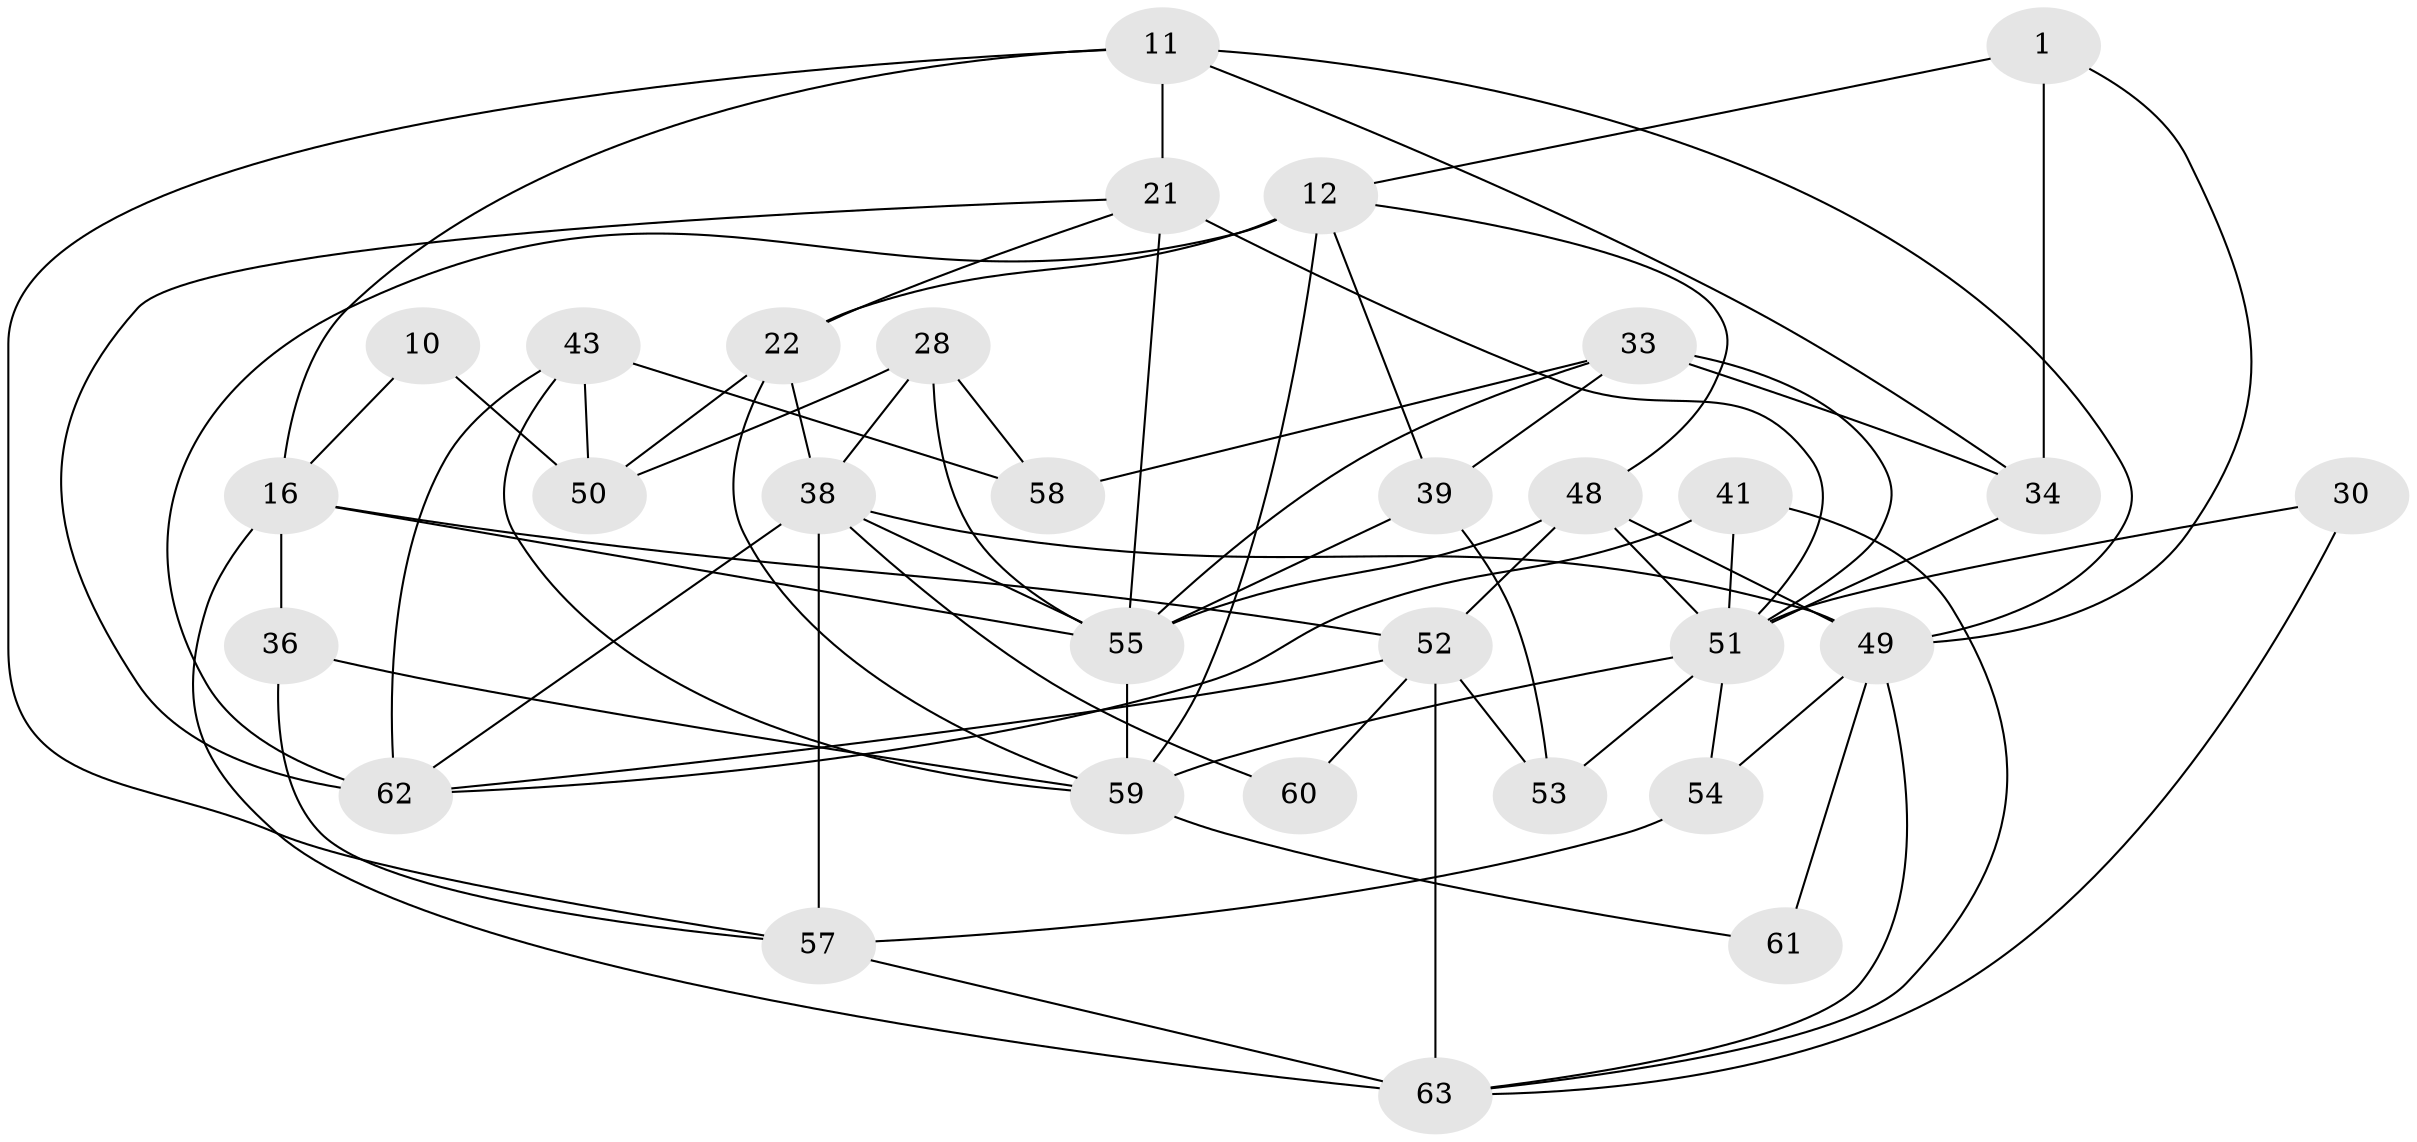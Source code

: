// original degree distribution, {3: 0.2698412698412698, 5: 0.23809523809523808, 2: 0.1111111111111111, 6: 0.07936507936507936, 4: 0.2698412698412698, 7: 0.031746031746031744}
// Generated by graph-tools (version 1.1) at 2025/48/03/09/25 04:48:55]
// undirected, 31 vertices, 72 edges
graph export_dot {
graph [start="1"]
  node [color=gray90,style=filled];
  1;
  10;
  11;
  12;
  16 [super="+3+5"];
  21 [super="+2+13"];
  22 [super="+19"];
  28;
  30;
  33 [super="+14+29"];
  34 [super="+32"];
  36;
  38 [super="+26"];
  39 [super="+17"];
  41;
  43 [super="+35"];
  48 [super="+44"];
  49 [super="+24"];
  50 [super="+45"];
  51 [super="+25+40"];
  52 [super="+37"];
  53;
  54;
  55 [super="+31+42"];
  57;
  58;
  59 [super="+47+9"];
  60;
  61;
  62 [super="+6+56"];
  63 [super="+46"];
  1 -- 49;
  1 -- 12;
  1 -- 34;
  10 -- 50;
  10 -- 16;
  11 -- 57;
  11 -- 34;
  11 -- 49 [weight=2];
  11 -- 16;
  11 -- 21 [weight=2];
  12 -- 59;
  12 -- 22;
  12 -- 39;
  12 -- 62 [weight=2];
  12 -- 48;
  16 -- 52;
  16 -- 36;
  16 -- 55 [weight=2];
  16 -- 63;
  21 -- 62 [weight=2];
  21 -- 22;
  21 -- 51 [weight=2];
  21 -- 55;
  22 -- 38 [weight=2];
  22 -- 50;
  22 -- 59;
  28 -- 58;
  28 -- 50 [weight=2];
  28 -- 38;
  28 -- 55;
  30 -- 63;
  30 -- 51;
  33 -- 58 [weight=2];
  33 -- 55 [weight=2];
  33 -- 39;
  33 -- 51 [weight=2];
  33 -- 34;
  34 -- 51 [weight=2];
  36 -- 57;
  36 -- 59;
  38 -- 49 [weight=2];
  38 -- 57;
  38 -- 55;
  38 -- 60;
  38 -- 62;
  39 -- 53;
  39 -- 55;
  41 -- 63;
  41 -- 62;
  41 -- 51;
  43 -- 59;
  43 -- 50;
  43 -- 58;
  43 -- 62;
  48 -- 49;
  48 -- 52;
  48 -- 51;
  48 -- 55;
  49 -- 61 [weight=2];
  49 -- 54;
  49 -- 63;
  51 -- 54;
  51 -- 53;
  51 -- 59;
  52 -- 53 [weight=2];
  52 -- 60;
  52 -- 63 [weight=3];
  52 -- 62;
  54 -- 57;
  55 -- 59 [weight=3];
  57 -- 63;
  59 -- 61;
}
